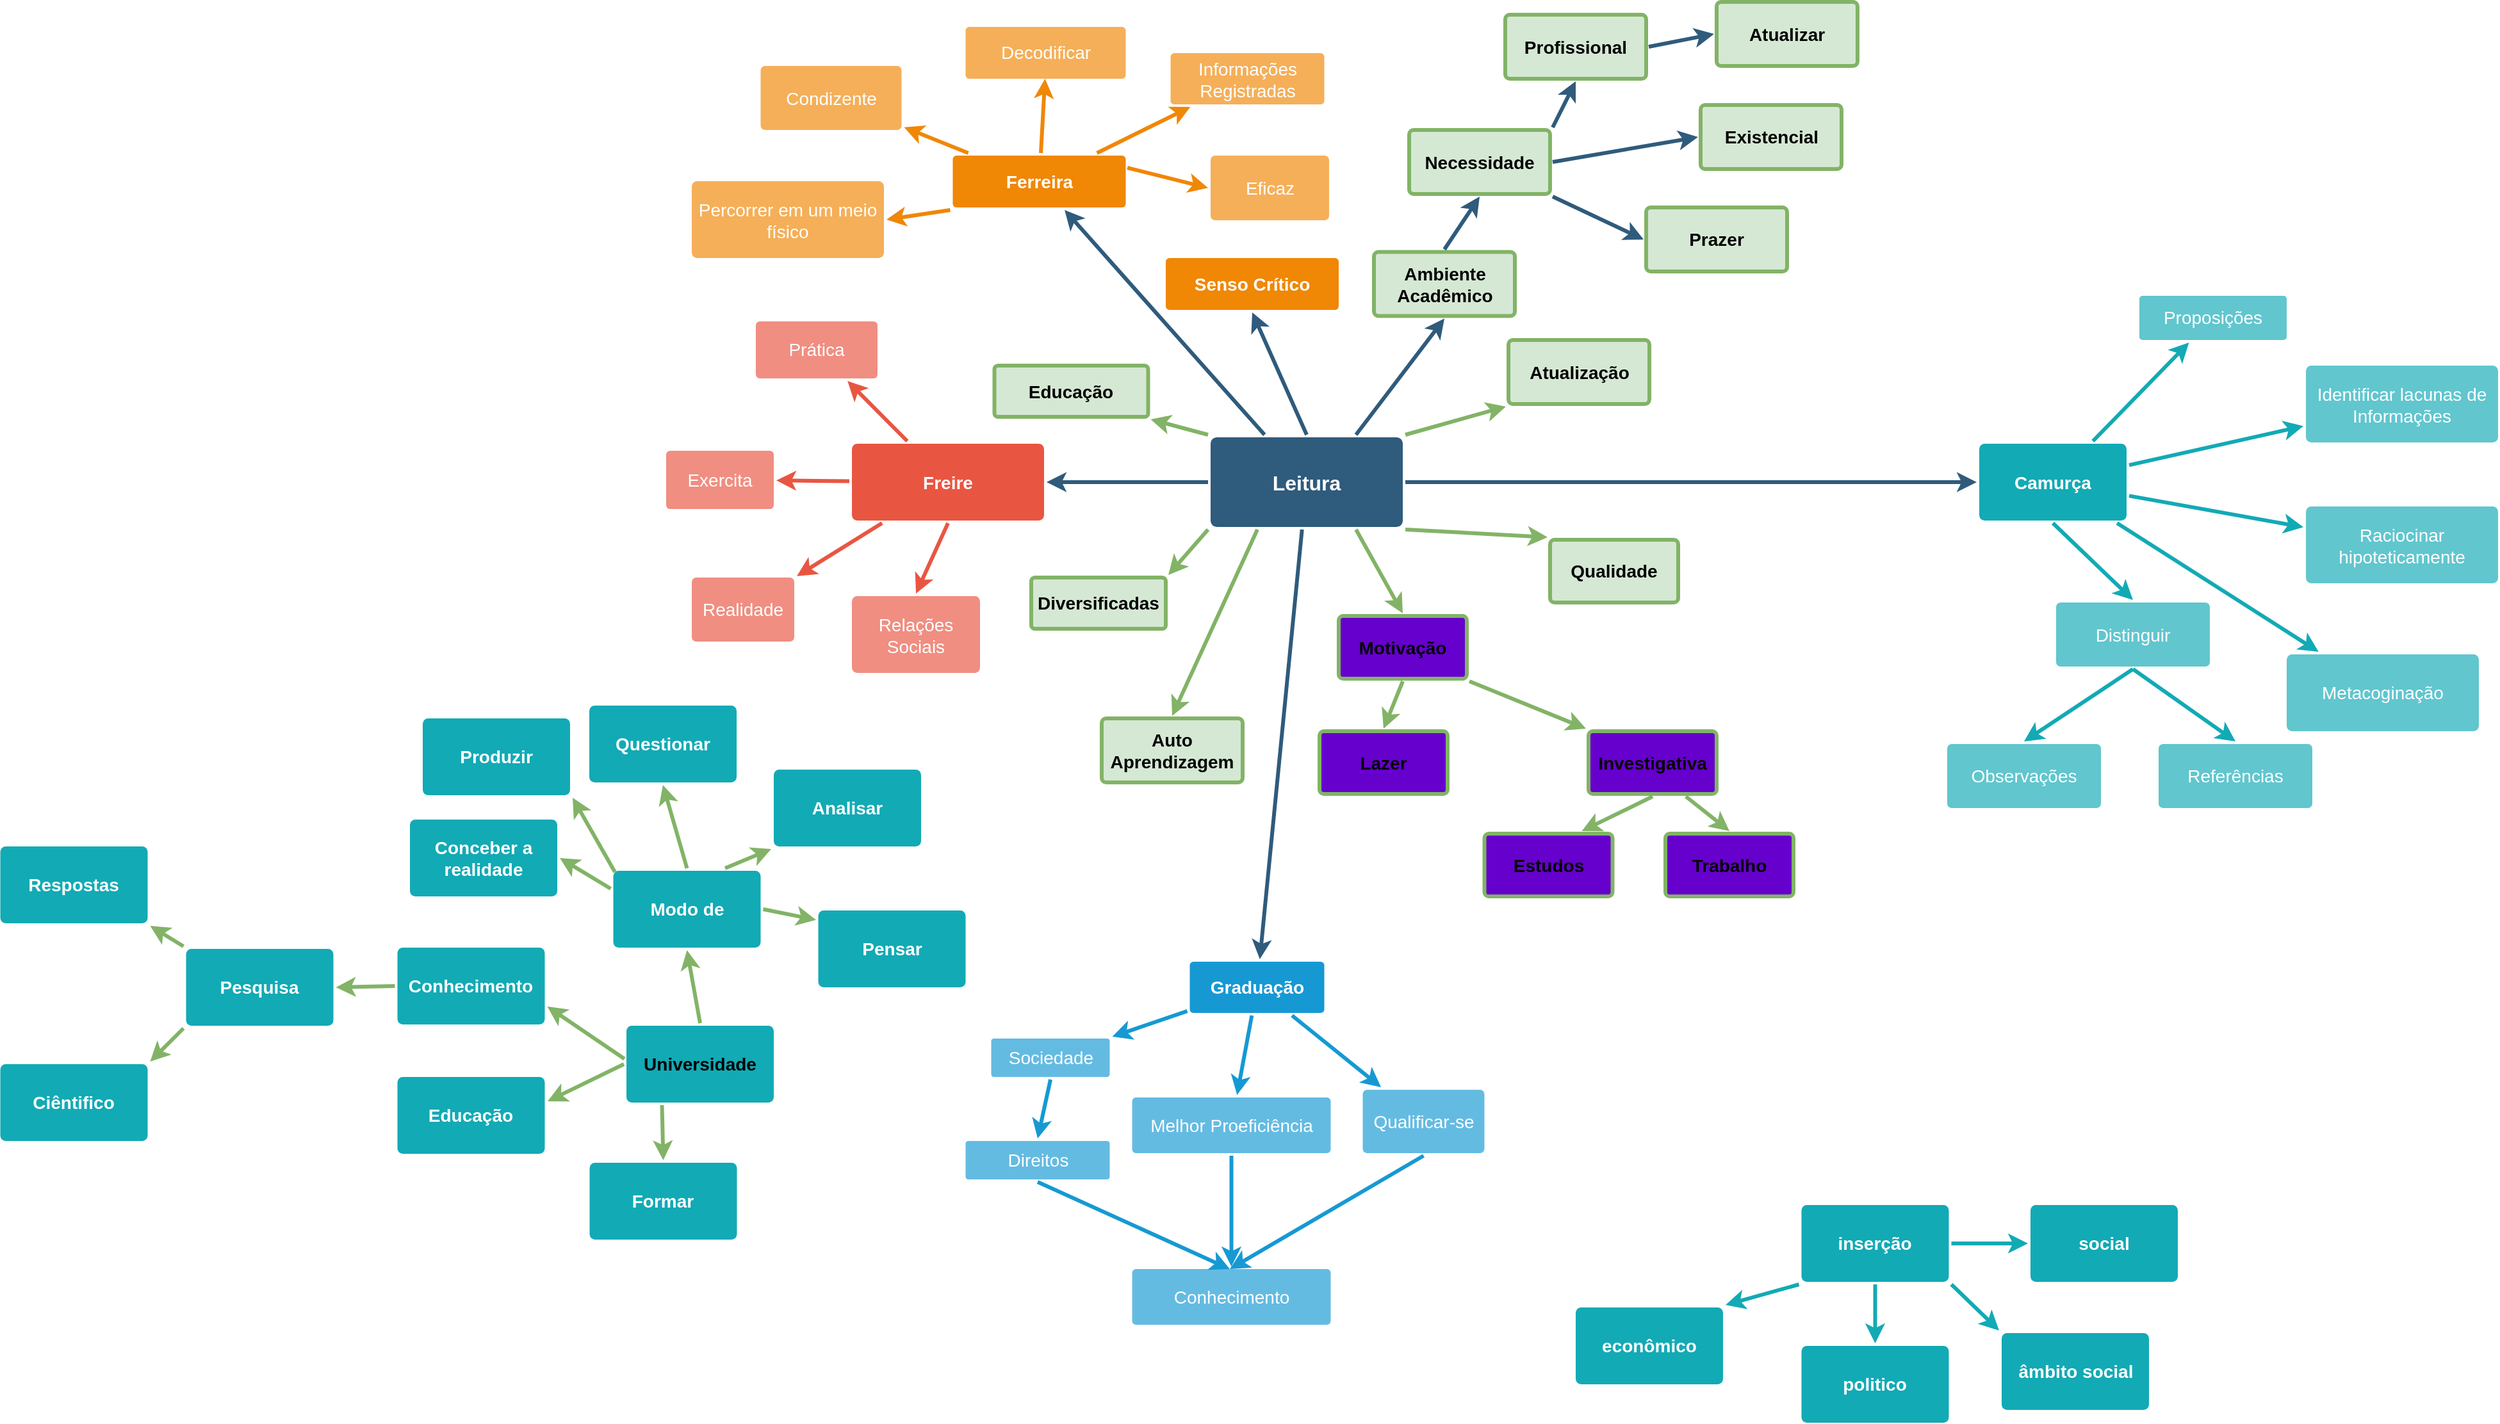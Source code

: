 <mxfile version="14.4.6" type="github">
  <diagram id="6a731a19-8d31-9384-78a2-239565b7b9f0" name="Page-1">
    <mxGraphModel dx="2739" dy="970" grid="1" gridSize="10" guides="1" tooltips="1" connect="1" arrows="1" fold="1" page="1" pageScale="1" pageWidth="1169" pageHeight="827" background="#ffffff" math="0" shadow="0">
      <root>
        <mxCell id="0" />
        <mxCell id="1" parent="0" />
        <mxCell id="1745" value="" style="edgeStyle=none;rounded=0;jumpStyle=none;html=1;shadow=0;labelBackgroundColor=none;startArrow=none;startFill=0;endArrow=classic;endFill=1;jettySize=auto;orthogonalLoop=1;strokeColor=#2F5B7C;strokeWidth=3;fontFamily=Helvetica;fontSize=16;fontColor=#23445D;spacing=5;" parent="1" source="1749" target="1764" edge="1">
          <mxGeometry relative="1" as="geometry" />
        </mxCell>
        <mxCell id="1746" value="" style="edgeStyle=none;rounded=0;jumpStyle=none;html=1;shadow=0;labelBackgroundColor=none;startArrow=none;startFill=0;endArrow=classic;endFill=1;jettySize=auto;orthogonalLoop=1;strokeColor=#2F5B7C;strokeWidth=3;fontFamily=Helvetica;fontSize=16;fontColor=#23445D;spacing=5;" parent="1" source="1749" target="1771" edge="1">
          <mxGeometry relative="1" as="geometry" />
        </mxCell>
        <mxCell id="1747" value="" style="edgeStyle=none;rounded=0;jumpStyle=none;html=1;shadow=0;labelBackgroundColor=none;startArrow=none;startFill=0;endArrow=classic;endFill=1;jettySize=auto;orthogonalLoop=1;strokeColor=#2F5B7C;strokeWidth=3;fontFamily=Helvetica;fontSize=16;fontColor=#23445D;spacing=5;" parent="1" source="1749" target="1760" edge="1">
          <mxGeometry relative="1" as="geometry" />
        </mxCell>
        <mxCell id="1748" value="" style="edgeStyle=none;rounded=0;jumpStyle=none;html=1;shadow=0;labelBackgroundColor=none;startArrow=none;startFill=0;endArrow=classic;endFill=1;jettySize=auto;orthogonalLoop=1;strokeColor=#2F5B7C;strokeWidth=3;fontFamily=Helvetica;fontSize=16;fontColor=#23445D;spacing=5;" parent="1" source="1749" target="1753" edge="1">
          <mxGeometry relative="1" as="geometry" />
        </mxCell>
        <mxCell id="1749" value="Leitura" style="rounded=1;whiteSpace=wrap;html=1;shadow=0;labelBackgroundColor=none;strokeColor=none;strokeWidth=3;fillColor=#2F5B7C;fontFamily=Helvetica;fontSize=16;fontColor=#FFFFFF;align=center;fontStyle=1;spacing=5;arcSize=7;perimeterSpacing=2;" parent="1" vertex="1">
          <mxGeometry x="495" y="380.5" width="150" height="70" as="geometry" />
        </mxCell>
        <mxCell id="1750" value="" style="edgeStyle=none;rounded=1;jumpStyle=none;html=1;shadow=0;labelBackgroundColor=none;startArrow=none;startFill=0;jettySize=auto;orthogonalLoop=1;strokeColor=#E85642;strokeWidth=3;fontFamily=Helvetica;fontSize=14;fontColor=#FFFFFF;spacing=5;fontStyle=1;fillColor=#b0e3e6;" parent="1" source="1753" target="1756" edge="1">
          <mxGeometry relative="1" as="geometry" />
        </mxCell>
        <mxCell id="1751" value="" style="edgeStyle=none;rounded=1;jumpStyle=none;html=1;shadow=0;labelBackgroundColor=none;startArrow=none;startFill=0;jettySize=auto;orthogonalLoop=1;strokeColor=#E85642;strokeWidth=3;fontFamily=Helvetica;fontSize=14;fontColor=#FFFFFF;spacing=5;fontStyle=1;fillColor=#b0e3e6;" parent="1" source="1753" target="1755" edge="1">
          <mxGeometry relative="1" as="geometry" />
        </mxCell>
        <mxCell id="1752" value="" style="edgeStyle=none;rounded=1;jumpStyle=none;html=1;shadow=0;labelBackgroundColor=none;startArrow=none;startFill=0;jettySize=auto;orthogonalLoop=1;strokeColor=#E85642;strokeWidth=3;fontFamily=Helvetica;fontSize=14;fontColor=#FFFFFF;spacing=5;fontStyle=1;fillColor=#b0e3e6;" parent="1" source="1753" target="1754" edge="1">
          <mxGeometry relative="1" as="geometry" />
        </mxCell>
        <mxCell id="1753" value="Freire" style="rounded=1;whiteSpace=wrap;html=1;shadow=0;labelBackgroundColor=none;strokeColor=none;strokeWidth=3;fillColor=#e85642;fontFamily=Helvetica;fontSize=14;fontColor=#FFFFFF;align=center;spacing=5;fontStyle=1;arcSize=7;perimeterSpacing=2;" parent="1" vertex="1">
          <mxGeometry x="215" y="385.5" width="150" height="60" as="geometry" />
        </mxCell>
        <mxCell id="1754" value="Realidade&lt;span style=&quot;color: rgba(0 , 0 , 0 , 0) ; font-family: monospace ; font-size: 0px&quot;&gt;%3CmxGraphModel%3E%3Croot%3E%3CmxCell%20id%3D%220%22%2F%3E%3CmxCell%20id%3D%221%22%20parent%3D%220%22%2F%3E%3CmxCell%20id%3D%222%22%20value%3D%22%22%20style%3D%22edgeStyle%3Dnone%3Brounded%3D1%3BjumpStyle%3Dnone%3Bhtml%3D1%3Bshadow%3D0%3BlabelBackgroundColor%3Dnone%3BstartArrow%3Dnone%3BstartFill%3D0%3BjettySize%3Dauto%3BorthogonalLoop%3D1%3BstrokeColor%3D%2312AAB5%3BstrokeWidth%3D3%3BfontFamily%3DHelvetica%3BfontSize%3D14%3BfontColor%3D%23FFFFFF%3Bspacing%3D5%3BfontStyle%3D1%3BfillColor%3D%23b0e3e6%3BexitX%3D0.5%3BexitY%3D1%3BexitDx%3D0%3BexitDy%3D0%3BentryX%3D0.5%3BentryY%3D0%3BentryDx%3D0%3BentryDy%3D0%3B%22%20edge%3D%221%22%20parent%3D%221%22%3E%3CmxGeometry%20relative%3D%221%22%20as%3D%22geometry%22%3E%3CmxPoint%20x%3D%22870%22%20y%3D%22561.5%22%20as%3D%22sourcePoint%22%2F%3E%3CmxPoint%20x%3D%22935%22%20y%3D%22608%22%20as%3D%22targetPoint%22%2F%3E%3C%2FmxGeometry%3E%3C%2FmxCell%3E%3C%2Froot%3E%3C%2FmxGraphModel%3E&lt;/span&gt;" style="rounded=1;whiteSpace=wrap;html=1;shadow=0;labelBackgroundColor=none;strokeColor=none;strokeWidth=3;fillColor=#f08e81;fontFamily=Helvetica;fontSize=14;fontColor=#FFFFFF;align=center;spacing=5;fontStyle=0;arcSize=7;perimeterSpacing=2;" parent="1" vertex="1">
          <mxGeometry x="90" y="490" width="80" height="50" as="geometry" />
        </mxCell>
        <mxCell id="1755" value="Exercita" style="rounded=1;whiteSpace=wrap;html=1;shadow=0;labelBackgroundColor=none;strokeColor=none;strokeWidth=3;fillColor=#f08e81;fontFamily=Helvetica;fontSize=14;fontColor=#FFFFFF;align=center;spacing=5;fontStyle=0;arcSize=7;perimeterSpacing=2;" parent="1" vertex="1">
          <mxGeometry x="70" y="391" width="84" height="45.5" as="geometry" />
        </mxCell>
        <mxCell id="1756" value="Prática" style="rounded=1;whiteSpace=wrap;html=1;shadow=0;labelBackgroundColor=none;strokeColor=none;strokeWidth=3;fillColor=#f08e81;fontFamily=Helvetica;fontSize=14;fontColor=#FFFFFF;align=center;spacing=5;fontStyle=0;arcSize=7;perimeterSpacing=2;" parent="1" vertex="1">
          <mxGeometry x="140" y="290" width="95" height="44.5" as="geometry" />
        </mxCell>
        <mxCell id="1757" value="" style="edgeStyle=none;rounded=0;jumpStyle=none;html=1;shadow=0;labelBackgroundColor=none;startArrow=none;startFill=0;endArrow=classic;endFill=1;jettySize=auto;orthogonalLoop=1;strokeColor=#1699D3;strokeWidth=3;fontFamily=Helvetica;fontSize=14;fontColor=#FFFFFF;spacing=5;" parent="1" source="1760" target="1763" edge="1">
          <mxGeometry relative="1" as="geometry" />
        </mxCell>
        <mxCell id="1758" value="" style="edgeStyle=none;rounded=0;jumpStyle=none;html=1;shadow=0;labelBackgroundColor=none;startArrow=none;startFill=0;endArrow=classic;endFill=1;jettySize=auto;orthogonalLoop=1;strokeColor=#1699D3;strokeWidth=3;fontFamily=Helvetica;fontSize=14;fontColor=#FFFFFF;spacing=5;" parent="1" source="1760" target="1762" edge="1">
          <mxGeometry relative="1" as="geometry" />
        </mxCell>
        <mxCell id="1759" value="" style="edgeStyle=none;rounded=0;jumpStyle=none;html=1;shadow=0;labelBackgroundColor=none;startArrow=none;startFill=0;endArrow=classic;endFill=1;jettySize=auto;orthogonalLoop=1;strokeColor=#1699D3;strokeWidth=3;fontFamily=Helvetica;fontSize=14;fontColor=#FFFFFF;spacing=5;" parent="1" source="1760" target="1761" edge="1">
          <mxGeometry relative="1" as="geometry" />
        </mxCell>
        <mxCell id="1760" value="Graduação" style="rounded=1;whiteSpace=wrap;html=1;shadow=0;labelBackgroundColor=none;strokeColor=none;strokeWidth=3;fillColor=#1699d3;fontFamily=Helvetica;fontSize=14;fontColor=#FFFFFF;align=center;spacing=5;fontStyle=1;arcSize=7;perimeterSpacing=2;" parent="1" vertex="1">
          <mxGeometry x="478.75" y="790" width="105" height="40" as="geometry" />
        </mxCell>
        <mxCell id="1761" value="Qualificar-se" style="rounded=1;whiteSpace=wrap;html=1;shadow=0;labelBackgroundColor=none;strokeColor=none;strokeWidth=3;fillColor=#64bbe2;fontFamily=Helvetica;fontSize=14;fontColor=#FFFFFF;align=center;spacing=5;arcSize=7;perimeterSpacing=2;" parent="1" vertex="1">
          <mxGeometry x="613.75" y="890" width="95" height="49.5" as="geometry" />
        </mxCell>
        <mxCell id="1762" value="Melhor Proeficiência" style="rounded=1;whiteSpace=wrap;html=1;shadow=0;labelBackgroundColor=none;strokeColor=none;strokeWidth=3;fillColor=#64bbe2;fontFamily=Helvetica;fontSize=14;fontColor=#FFFFFF;align=center;spacing=5;arcSize=7;perimeterSpacing=2;" parent="1" vertex="1">
          <mxGeometry x="433.75" y="896" width="155" height="43.5" as="geometry" />
        </mxCell>
        <mxCell id="1763" value="Sociedade" style="rounded=1;whiteSpace=wrap;html=1;shadow=0;labelBackgroundColor=none;strokeColor=none;strokeWidth=3;fillColor=#64bbe2;fontFamily=Helvetica;fontSize=14;fontColor=#FFFFFF;align=center;spacing=5;arcSize=7;perimeterSpacing=2;" parent="1" vertex="1">
          <mxGeometry x="323.75" y="850" width="92.5" height="30" as="geometry" />
        </mxCell>
        <mxCell id="1764" value="Ferreira" style="rounded=1;whiteSpace=wrap;html=1;shadow=0;labelBackgroundColor=none;strokeColor=none;strokeWidth=3;fillColor=#F08705;fontFamily=Helvetica;fontSize=14;fontColor=#FFFFFF;align=center;spacing=5;fontStyle=1;arcSize=7;perimeterSpacing=2;" parent="1" vertex="1">
          <mxGeometry x="293.75" y="160.5" width="135" height="40.5" as="geometry" />
        </mxCell>
        <mxCell id="1765" value="Informações Registradas" style="rounded=1;whiteSpace=wrap;html=1;shadow=0;labelBackgroundColor=none;strokeColor=none;strokeWidth=3;fillColor=#f5af58;fontFamily=Helvetica;fontSize=14;fontColor=#FFFFFF;align=center;spacing=5;arcSize=7;perimeterSpacing=2;" parent="1" vertex="1">
          <mxGeometry x="463.75" y="80.5" width="120" height="40" as="geometry" />
        </mxCell>
        <mxCell id="1766" value="" style="edgeStyle=none;rounded=0;jumpStyle=none;html=1;shadow=0;labelBackgroundColor=none;startArrow=none;startFill=0;endArrow=classic;endFill=1;jettySize=auto;orthogonalLoop=1;strokeColor=#F08705;strokeWidth=3;fontFamily=Helvetica;fontSize=14;fontColor=#FFFFFF;spacing=5;" parent="1" source="1764" target="1765" edge="1">
          <mxGeometry relative="1" as="geometry" />
        </mxCell>
        <mxCell id="1767" value="Decodificar" style="rounded=1;whiteSpace=wrap;html=1;shadow=0;labelBackgroundColor=none;strokeColor=none;strokeWidth=3;fillColor=#f5af58;fontFamily=Helvetica;fontSize=14;fontColor=#FFFFFF;align=center;spacing=5;arcSize=7;perimeterSpacing=2;" parent="1" vertex="1">
          <mxGeometry x="303.75" y="60" width="125" height="40.5" as="geometry" />
        </mxCell>
        <mxCell id="1768" value="" style="edgeStyle=none;rounded=0;jumpStyle=none;html=1;shadow=0;labelBackgroundColor=none;startArrow=none;startFill=0;endArrow=classic;endFill=1;jettySize=auto;orthogonalLoop=1;strokeColor=#F08705;strokeWidth=3;fontFamily=Helvetica;fontSize=14;fontColor=#FFFFFF;spacing=5;" parent="1" source="1764" edge="1">
          <mxGeometry relative="1" as="geometry">
            <mxPoint x="365.75" y="100.5" as="targetPoint" />
          </mxGeometry>
        </mxCell>
        <mxCell id="1769" value="Condizente" style="rounded=1;whiteSpace=wrap;html=1;shadow=0;labelBackgroundColor=none;strokeColor=none;strokeWidth=3;fillColor=#f5af58;fontFamily=Helvetica;fontSize=14;fontColor=#FFFFFF;align=center;spacing=5;arcSize=7;perimeterSpacing=2;" parent="1" vertex="1">
          <mxGeometry x="143.75" y="90.5" width="110" height="50" as="geometry" />
        </mxCell>
        <mxCell id="1770" value="" style="edgeStyle=none;rounded=0;jumpStyle=none;html=1;shadow=0;labelBackgroundColor=none;startArrow=none;startFill=0;endArrow=classic;endFill=1;jettySize=auto;orthogonalLoop=1;strokeColor=#F08705;strokeWidth=3;fontFamily=Helvetica;fontSize=14;fontColor=#FFFFFF;spacing=5;" parent="1" source="1764" target="1769" edge="1">
          <mxGeometry relative="1" as="geometry" />
        </mxCell>
        <mxCell id="1771" value="Camurça" style="rounded=1;whiteSpace=wrap;html=1;shadow=0;labelBackgroundColor=none;strokeColor=none;strokeWidth=3;fillColor=#12aab5;fontFamily=Helvetica;fontSize=14;fontColor=#FFFFFF;align=center;spacing=5;fontStyle=1;arcSize=7;perimeterSpacing=2;" parent="1" vertex="1">
          <mxGeometry x="1095" y="385.5" width="115" height="60" as="geometry" />
        </mxCell>
        <mxCell id="1772" value="Metacoginação" style="rounded=1;whiteSpace=wrap;html=1;shadow=0;labelBackgroundColor=none;strokeColor=none;strokeWidth=3;fillColor=#61c6ce;fontFamily=Helvetica;fontSize=14;fontColor=#FFFFFF;align=center;spacing=5;fontStyle=0;arcSize=7;perimeterSpacing=2;" parent="1" vertex="1">
          <mxGeometry x="1335" y="550" width="150" height="60" as="geometry" />
        </mxCell>
        <mxCell id="1773" value="" style="edgeStyle=none;rounded=1;jumpStyle=none;html=1;shadow=0;labelBackgroundColor=none;startArrow=none;startFill=0;jettySize=auto;orthogonalLoop=1;strokeColor=#12AAB5;strokeWidth=3;fontFamily=Helvetica;fontSize=14;fontColor=#FFFFFF;spacing=5;fontStyle=1;fillColor=#b0e3e6;" parent="1" source="1771" target="1772" edge="1">
          <mxGeometry relative="1" as="geometry" />
        </mxCell>
        <mxCell id="1774" value="Raciocinar hipoteticamente" style="rounded=1;whiteSpace=wrap;html=1;shadow=0;labelBackgroundColor=none;strokeColor=none;strokeWidth=3;fillColor=#61c6ce;fontFamily=Helvetica;fontSize=14;fontColor=#FFFFFF;align=center;spacing=5;fontStyle=0;arcSize=7;perimeterSpacing=2;" parent="1" vertex="1">
          <mxGeometry x="1350" y="434.5" width="150" height="60" as="geometry" />
        </mxCell>
        <mxCell id="1775" value="" style="edgeStyle=none;rounded=1;jumpStyle=none;html=1;shadow=0;labelBackgroundColor=none;startArrow=none;startFill=0;jettySize=auto;orthogonalLoop=1;strokeColor=#12AAB5;strokeWidth=3;fontFamily=Helvetica;fontSize=14;fontColor=#FFFFFF;spacing=5;fontStyle=1;fillColor=#b0e3e6;" parent="1" source="1771" target="1774" edge="1">
          <mxGeometry relative="1" as="geometry" />
        </mxCell>
        <mxCell id="1776" value="Identificar lacunas de Informações" style="rounded=1;whiteSpace=wrap;html=1;shadow=0;labelBackgroundColor=none;strokeColor=none;strokeWidth=3;fillColor=#61c6ce;fontFamily=Helvetica;fontSize=14;fontColor=#FFFFFF;align=center;spacing=5;fontStyle=0;arcSize=7;perimeterSpacing=2;" parent="1" vertex="1">
          <mxGeometry x="1350" y="324.5" width="150" height="60" as="geometry" />
        </mxCell>
        <mxCell id="1777" value="" style="edgeStyle=none;rounded=1;jumpStyle=none;html=1;shadow=0;labelBackgroundColor=none;startArrow=none;startFill=0;jettySize=auto;orthogonalLoop=1;strokeColor=#12AAB5;strokeWidth=3;fontFamily=Helvetica;fontSize=14;fontColor=#FFFFFF;spacing=5;fontStyle=1;fillColor=#b0e3e6;" parent="1" source="1771" target="1776" edge="1">
          <mxGeometry relative="1" as="geometry" />
        </mxCell>
        <mxCell id="1778" value="Proposições" style="rounded=1;whiteSpace=wrap;html=1;shadow=0;labelBackgroundColor=none;strokeColor=none;strokeWidth=3;fillColor=#61c6ce;fontFamily=Helvetica;fontSize=14;fontColor=#FFFFFF;align=center;spacing=5;fontStyle=0;arcSize=7;perimeterSpacing=2;" parent="1" vertex="1">
          <mxGeometry x="1220" y="270" width="115" height="34.5" as="geometry" />
        </mxCell>
        <mxCell id="1779" value="" style="edgeStyle=none;rounded=1;jumpStyle=none;html=1;shadow=0;labelBackgroundColor=none;startArrow=none;startFill=0;jettySize=auto;orthogonalLoop=1;strokeColor=#12AAB5;strokeWidth=3;fontFamily=Helvetica;fontSize=14;fontColor=#FFFFFF;spacing=5;fontStyle=1;fillColor=#b0e3e6;" parent="1" source="1771" target="1778" edge="1">
          <mxGeometry relative="1" as="geometry" />
        </mxCell>
        <mxCell id="GWjBDLIlg65_qP5FPLmW-1779" value="Direitos" style="rounded=1;whiteSpace=wrap;html=1;shadow=0;labelBackgroundColor=none;strokeColor=none;strokeWidth=3;fillColor=#64bbe2;fontFamily=Helvetica;fontSize=14;fontColor=#FFFFFF;align=center;spacing=5;arcSize=7;perimeterSpacing=2;" parent="1" vertex="1">
          <mxGeometry x="303.75" y="930" width="112.5" height="30" as="geometry" />
        </mxCell>
        <mxCell id="GWjBDLIlg65_qP5FPLmW-1780" value="" style="edgeStyle=none;rounded=0;jumpStyle=none;html=1;shadow=0;labelBackgroundColor=none;startArrow=none;startFill=0;endArrow=classic;endFill=1;jettySize=auto;orthogonalLoop=1;strokeColor=#1699D3;strokeWidth=3;fontFamily=Helvetica;fontSize=14;fontColor=#FFFFFF;spacing=5;entryX=0.5;entryY=0;entryDx=0;entryDy=0;exitX=0.5;exitY=1;exitDx=0;exitDy=0;" parent="1" source="1763" target="GWjBDLIlg65_qP5FPLmW-1779" edge="1">
          <mxGeometry relative="1" as="geometry">
            <mxPoint x="486.75" y="851.3" as="sourcePoint" />
            <mxPoint x="440.75" y="869.7" as="targetPoint" />
          </mxGeometry>
        </mxCell>
        <mxCell id="GWjBDLIlg65_qP5FPLmW-1781" value="Atualização" style="rounded=1;whiteSpace=wrap;html=1;shadow=0;labelBackgroundColor=none;strokeColor=#82b366;strokeWidth=3;fillColor=#d5e8d4;fontFamily=Helvetica;fontSize=14;align=center;spacing=5;fontStyle=1;arcSize=7;perimeterSpacing=2;" parent="1" vertex="1">
          <mxGeometry x="727.5" y="304.5" width="110" height="50" as="geometry" />
        </mxCell>
        <mxCell id="GWjBDLIlg65_qP5FPLmW-1782" value="Educação" style="rounded=1;whiteSpace=wrap;html=1;shadow=0;labelBackgroundColor=none;strokeWidth=3;fontFamily=Helvetica;fontSize=14;align=center;spacing=5;fontStyle=1;arcSize=7;perimeterSpacing=2;fillColor=#d5e8d4;strokeColor=#82b366;" parent="1" vertex="1">
          <mxGeometry x="326.25" y="324.5" width="120" height="40" as="geometry" />
        </mxCell>
        <mxCell id="GWjBDLIlg65_qP5FPLmW-1783" value="" style="edgeStyle=none;rounded=0;jumpStyle=none;html=1;shadow=0;labelBackgroundColor=none;startArrow=none;startFill=0;endArrow=classic;endFill=1;jettySize=auto;orthogonalLoop=1;strokeColor=#82b366;strokeWidth=3;fontFamily=Helvetica;fontSize=16;fontColor=#23445D;spacing=5;exitX=0;exitY=0;exitDx=0;exitDy=0;entryX=1;entryY=1;entryDx=0;entryDy=0;fillColor=#d5e8d4;" parent="1" source="1749" target="GWjBDLIlg65_qP5FPLmW-1782" edge="1">
          <mxGeometry relative="1" as="geometry">
            <mxPoint x="580" y="462.5" as="sourcePoint" />
            <mxPoint x="580" y="578.5" as="targetPoint" />
            <Array as="points" />
          </mxGeometry>
        </mxCell>
        <mxCell id="GWjBDLIlg65_qP5FPLmW-1784" value="" style="edgeStyle=none;rounded=0;jumpStyle=none;html=1;shadow=0;labelBackgroundColor=none;startArrow=none;startFill=0;endArrow=classic;endFill=1;jettySize=auto;orthogonalLoop=1;strokeColor=#82b366;strokeWidth=3;fontFamily=Helvetica;fontSize=16;fontColor=#23445D;spacing=5;exitX=1;exitY=0;exitDx=0;exitDy=0;entryX=0;entryY=1;entryDx=0;entryDy=0;fillColor=#d5e8d4;" parent="1" source="1749" target="GWjBDLIlg65_qP5FPLmW-1781" edge="1">
          <mxGeometry relative="1" as="geometry">
            <mxPoint x="503" y="388.5" as="sourcePoint" />
            <mxPoint x="472" y="342" as="targetPoint" />
          </mxGeometry>
        </mxCell>
        <mxCell id="GWjBDLIlg65_qP5FPLmW-1785" value="Distinguir" style="rounded=1;whiteSpace=wrap;html=1;shadow=0;labelBackgroundColor=none;strokeColor=none;strokeWidth=3;fillColor=#61c6ce;fontFamily=Helvetica;fontSize=14;fontColor=#FFFFFF;align=center;spacing=5;fontStyle=0;arcSize=7;perimeterSpacing=2;" parent="1" vertex="1">
          <mxGeometry x="1155" y="509.5" width="120" height="50" as="geometry" />
        </mxCell>
        <mxCell id="GWjBDLIlg65_qP5FPLmW-1786" value="" style="edgeStyle=none;rounded=1;jumpStyle=none;html=1;shadow=0;labelBackgroundColor=none;startArrow=none;startFill=0;jettySize=auto;orthogonalLoop=1;strokeColor=#12AAB5;strokeWidth=3;fontFamily=Helvetica;fontSize=14;fontColor=#FFFFFF;spacing=5;fontStyle=1;fillColor=#b0e3e6;exitX=0.5;exitY=1;exitDx=0;exitDy=0;entryX=0.5;entryY=0;entryDx=0;entryDy=0;" parent="1" source="1771" target="GWjBDLIlg65_qP5FPLmW-1785" edge="1">
          <mxGeometry relative="1" as="geometry">
            <mxPoint x="1262.933" y="457.5" as="sourcePoint" />
            <mxPoint x="1382.067" y="558" as="targetPoint" />
          </mxGeometry>
        </mxCell>
        <mxCell id="GWjBDLIlg65_qP5FPLmW-1787" value="Observações" style="rounded=1;whiteSpace=wrap;html=1;shadow=0;labelBackgroundColor=none;strokeColor=none;strokeWidth=3;fillColor=#61c6ce;fontFamily=Helvetica;fontSize=14;fontColor=#FFFFFF;align=center;spacing=5;fontStyle=0;arcSize=7;perimeterSpacing=2;" parent="1" vertex="1">
          <mxGeometry x="1070" y="620" width="120" height="50" as="geometry" />
        </mxCell>
        <mxCell id="GWjBDLIlg65_qP5FPLmW-1788" value="Referências" style="rounded=1;whiteSpace=wrap;html=1;shadow=0;labelBackgroundColor=none;strokeColor=none;strokeWidth=3;fillColor=#61c6ce;fontFamily=Helvetica;fontSize=14;fontColor=#FFFFFF;align=center;spacing=5;fontStyle=0;arcSize=7;perimeterSpacing=2;" parent="1" vertex="1">
          <mxGeometry x="1235" y="620" width="120" height="50" as="geometry" />
        </mxCell>
        <mxCell id="GWjBDLIlg65_qP5FPLmW-1789" value="" style="edgeStyle=none;rounded=1;jumpStyle=none;html=1;shadow=0;labelBackgroundColor=none;startArrow=none;startFill=0;jettySize=auto;orthogonalLoop=1;strokeColor=#12AAB5;strokeWidth=3;fontFamily=Helvetica;fontSize=14;fontColor=#FFFFFF;spacing=5;fontStyle=1;fillColor=#b0e3e6;exitX=0.5;exitY=1;exitDx=0;exitDy=0;entryX=0.5;entryY=0;entryDx=0;entryDy=0;" parent="1" source="GWjBDLIlg65_qP5FPLmW-1785" target="GWjBDLIlg65_qP5FPLmW-1788" edge="1">
          <mxGeometry relative="1" as="geometry">
            <mxPoint x="1225" y="457.5" as="sourcePoint" />
            <mxPoint x="1225" y="517.5" as="targetPoint" />
          </mxGeometry>
        </mxCell>
        <mxCell id="GWjBDLIlg65_qP5FPLmW-1790" value="" style="edgeStyle=none;rounded=1;jumpStyle=none;html=1;shadow=0;labelBackgroundColor=none;startArrow=none;startFill=0;jettySize=auto;orthogonalLoop=1;strokeColor=#12AAB5;strokeWidth=3;fontFamily=Helvetica;fontSize=14;fontColor=#FFFFFF;spacing=5;fontStyle=1;fillColor=#b0e3e6;exitX=0.5;exitY=1;exitDx=0;exitDy=0;entryX=0.5;entryY=0;entryDx=0;entryDy=0;" parent="1" source="GWjBDLIlg65_qP5FPLmW-1785" target="GWjBDLIlg65_qP5FPLmW-1787" edge="1">
          <mxGeometry relative="1" as="geometry">
            <mxPoint x="1225" y="571.5" as="sourcePoint" />
            <mxPoint x="1290" y="618" as="targetPoint" />
          </mxGeometry>
        </mxCell>
        <mxCell id="GWjBDLIlg65_qP5FPLmW-1791" value="Relações Sociais" style="rounded=1;whiteSpace=wrap;html=1;shadow=0;labelBackgroundColor=none;strokeColor=none;strokeWidth=3;fillColor=#f08e81;fontFamily=Helvetica;fontSize=14;fontColor=#FFFFFF;align=center;spacing=5;fontStyle=0;arcSize=7;perimeterSpacing=2;" parent="1" vertex="1">
          <mxGeometry x="215" y="504.5" width="100" height="60" as="geometry" />
        </mxCell>
        <mxCell id="GWjBDLIlg65_qP5FPLmW-1792" value="" style="edgeStyle=none;rounded=1;jumpStyle=none;html=1;shadow=0;labelBackgroundColor=none;startArrow=none;startFill=0;jettySize=auto;orthogonalLoop=1;strokeColor=#E85642;strokeWidth=3;fontFamily=Helvetica;fontSize=14;fontColor=#FFFFFF;spacing=5;fontStyle=1;fillColor=#b0e3e6;exitX=0.5;exitY=1;exitDx=0;exitDy=0;entryX=0.5;entryY=0;entryDx=0;entryDy=0;" parent="1" source="1753" target="GWjBDLIlg65_qP5FPLmW-1791" edge="1">
          <mxGeometry relative="1" as="geometry">
            <mxPoint x="260" y="450" as="sourcePoint" />
            <mxPoint x="190.336" y="512.5" as="targetPoint" />
          </mxGeometry>
        </mxCell>
        <mxCell id="GWjBDLIlg65_qP5FPLmW-1793" value="Eficaz" style="rounded=1;whiteSpace=wrap;html=1;shadow=0;labelBackgroundColor=none;strokeColor=none;strokeWidth=3;fillColor=#f5af58;fontFamily=Helvetica;fontSize=14;fontColor=#FFFFFF;align=center;spacing=5;arcSize=7;perimeterSpacing=2;" parent="1" vertex="1">
          <mxGeometry x="495" y="160.5" width="92.5" height="50.5" as="geometry" />
        </mxCell>
        <mxCell id="GWjBDLIlg65_qP5FPLmW-1794" value="" style="edgeStyle=none;rounded=0;jumpStyle=none;html=1;shadow=0;labelBackgroundColor=none;startArrow=none;startFill=0;endArrow=classic;endFill=1;jettySize=auto;orthogonalLoop=1;strokeColor=#F08705;strokeWidth=3;fontFamily=Helvetica;fontSize=14;fontColor=#FFFFFF;spacing=5;entryX=0;entryY=0.5;entryDx=0;entryDy=0;" parent="1" target="GWjBDLIlg65_qP5FPLmW-1793" edge="1">
          <mxGeometry relative="1" as="geometry">
            <mxPoint x="430" y="170" as="sourcePoint" />
            <mxPoint x="234.861" y="153" as="targetPoint" />
          </mxGeometry>
        </mxCell>
        <mxCell id="GWjBDLIlg65_qP5FPLmW-1795" value="Percorrer em um meio físico" style="rounded=1;whiteSpace=wrap;html=1;shadow=0;labelBackgroundColor=none;strokeColor=none;strokeWidth=3;fillColor=#f5af58;fontFamily=Helvetica;fontSize=14;fontColor=#FFFFFF;align=center;spacing=5;arcSize=7;perimeterSpacing=2;" parent="1" vertex="1">
          <mxGeometry x="90" y="180.5" width="150" height="60" as="geometry" />
        </mxCell>
        <mxCell id="GWjBDLIlg65_qP5FPLmW-1796" value="" style="edgeStyle=none;rounded=0;jumpStyle=none;html=1;shadow=0;labelBackgroundColor=none;startArrow=none;startFill=0;endArrow=classic;endFill=1;jettySize=auto;orthogonalLoop=1;strokeColor=#F08705;strokeWidth=3;fontFamily=Helvetica;fontSize=14;fontColor=#FFFFFF;spacing=5;entryX=1;entryY=0.5;entryDx=0;entryDy=0;exitX=0;exitY=1;exitDx=0;exitDy=0;" parent="1" source="1764" target="GWjBDLIlg65_qP5FPLmW-1795" edge="1">
          <mxGeometry relative="1" as="geometry">
            <mxPoint x="286.75" y="211" as="sourcePoint" />
            <mxPoint x="228.25" y="211" as="targetPoint" />
          </mxGeometry>
        </mxCell>
        <mxCell id="GWjBDLIlg65_qP5FPLmW-1797" value="Diversificadas" style="rounded=1;whiteSpace=wrap;html=1;shadow=0;labelBackgroundColor=none;strokeWidth=3;fontFamily=Helvetica;fontSize=14;align=center;spacing=5;fontStyle=1;arcSize=7;perimeterSpacing=2;fillColor=#d5e8d4;strokeColor=#82b366;" parent="1" vertex="1">
          <mxGeometry x="355" y="490" width="105" height="40" as="geometry" />
        </mxCell>
        <mxCell id="GWjBDLIlg65_qP5FPLmW-1798" value="Qualidade" style="rounded=1;whiteSpace=wrap;html=1;shadow=0;labelBackgroundColor=none;strokeWidth=3;fontFamily=Helvetica;fontSize=14;align=center;spacing=5;fontStyle=1;arcSize=7;perimeterSpacing=2;fillColor=#d5e8d4;strokeColor=#82b366;" parent="1" vertex="1">
          <mxGeometry x="760" y="460.5" width="100" height="49" as="geometry" />
        </mxCell>
        <mxCell id="GWjBDLIlg65_qP5FPLmW-1799" value="" style="edgeStyle=none;rounded=0;jumpStyle=none;html=1;shadow=0;labelBackgroundColor=none;startArrow=none;startFill=0;endArrow=classic;endFill=1;jettySize=auto;orthogonalLoop=1;strokeColor=#82b366;strokeWidth=3;fontFamily=Helvetica;fontSize=16;fontColor=#23445D;spacing=5;exitX=1;exitY=1;exitDx=0;exitDy=0;entryX=0;entryY=0;entryDx=0;entryDy=0;fillColor=#d5e8d4;" parent="1" source="1749" target="GWjBDLIlg65_qP5FPLmW-1798" edge="1">
          <mxGeometry relative="1" as="geometry">
            <mxPoint x="657" y="388.5" as="sourcePoint" />
            <mxPoint x="693" y="362" as="targetPoint" />
          </mxGeometry>
        </mxCell>
        <mxCell id="GWjBDLIlg65_qP5FPLmW-1800" value="" style="edgeStyle=none;rounded=0;jumpStyle=none;html=1;shadow=0;labelBackgroundColor=none;startArrow=none;startFill=0;endArrow=classic;endFill=1;jettySize=auto;orthogonalLoop=1;strokeColor=#82b366;strokeWidth=3;fontFamily=Helvetica;fontSize=16;fontColor=#23445D;spacing=5;exitX=0;exitY=1;exitDx=0;exitDy=0;entryX=1;entryY=0;entryDx=0;entryDy=0;fillColor=#d5e8d4;" parent="1" source="1749" target="GWjBDLIlg65_qP5FPLmW-1797" edge="1">
          <mxGeometry relative="1" as="geometry">
            <mxPoint x="667" y="398.5" as="sourcePoint" />
            <mxPoint x="703" y="372" as="targetPoint" />
          </mxGeometry>
        </mxCell>
        <mxCell id="GWjBDLIlg65_qP5FPLmW-1801" value="Senso Crítico" style="rounded=1;whiteSpace=wrap;html=1;shadow=0;labelBackgroundColor=none;strokeColor=none;strokeWidth=3;fillColor=#F08705;fontFamily=Helvetica;fontSize=14;fontColor=#FFFFFF;align=center;spacing=5;fontStyle=1;arcSize=7;perimeterSpacing=2;" parent="1" vertex="1">
          <mxGeometry x="460" y="240.5" width="135" height="40.5" as="geometry" />
        </mxCell>
        <mxCell id="GWjBDLIlg65_qP5FPLmW-1802" value="" style="edgeStyle=none;rounded=0;jumpStyle=none;html=1;shadow=0;labelBackgroundColor=none;startArrow=none;startFill=0;endArrow=classic;endFill=1;jettySize=auto;orthogonalLoop=1;strokeColor=#2F5B7C;strokeWidth=3;fontFamily=Helvetica;fontSize=16;fontColor=#23445D;spacing=5;entryX=0.5;entryY=1;entryDx=0;entryDy=0;exitX=0.5;exitY=0;exitDx=0;exitDy=0;" parent="1" source="1749" target="GWjBDLIlg65_qP5FPLmW-1801" edge="1">
          <mxGeometry relative="1" as="geometry">
            <mxPoint x="547" y="380" as="sourcePoint" />
            <mxPoint x="391.036" y="213" as="targetPoint" />
          </mxGeometry>
        </mxCell>
        <mxCell id="GWjBDLIlg65_qP5FPLmW-1803" value="Auto Aprendizagem" style="rounded=1;whiteSpace=wrap;html=1;shadow=0;labelBackgroundColor=none;strokeColor=#82b366;strokeWidth=3;fillColor=#d5e8d4;fontFamily=Helvetica;fontSize=14;align=center;spacing=5;fontStyle=1;arcSize=7;perimeterSpacing=2;" parent="1" vertex="1">
          <mxGeometry x="410" y="600" width="110" height="50" as="geometry" />
        </mxCell>
        <mxCell id="GWjBDLIlg65_qP5FPLmW-1804" value="" style="edgeStyle=none;rounded=0;jumpStyle=none;html=1;shadow=0;labelBackgroundColor=none;startArrow=none;startFill=0;endArrow=classic;endFill=1;jettySize=auto;orthogonalLoop=1;strokeColor=#82b366;strokeWidth=3;fontFamily=Helvetica;fontSize=16;fontColor=#23445D;spacing=5;exitX=0.25;exitY=1;exitDx=0;exitDy=0;entryX=0.5;entryY=0;entryDx=0;entryDy=0;fillColor=#d5e8d4;" parent="1" source="1749" target="GWjBDLIlg65_qP5FPLmW-1803" edge="1">
          <mxGeometry relative="1" as="geometry">
            <mxPoint x="657.0" y="462.5" as="sourcePoint" />
            <mxPoint x="678.0" y="479" as="targetPoint" />
          </mxGeometry>
        </mxCell>
        <mxCell id="V9x4qED_eucoMps3KCL3-1779" value="Ambiente Acadêmico" style="rounded=1;whiteSpace=wrap;html=1;shadow=0;labelBackgroundColor=none;strokeColor=#82b366;strokeWidth=3;fillColor=#d5e8d4;fontFamily=Helvetica;fontSize=14;align=center;spacing=5;fontStyle=1;arcSize=7;perimeterSpacing=2;" vertex="1" parent="1">
          <mxGeometry x="622.5" y="235.75" width="110" height="50" as="geometry" />
        </mxCell>
        <mxCell id="V9x4qED_eucoMps3KCL3-1780" value="" style="edgeStyle=none;rounded=0;jumpStyle=none;html=1;shadow=0;labelBackgroundColor=none;startArrow=none;startFill=0;endArrow=classic;endFill=1;jettySize=auto;orthogonalLoop=1;strokeColor=#2F5B7C;strokeWidth=3;fontFamily=Helvetica;fontSize=16;fontColor=#23445D;spacing=5;entryX=0.5;entryY=1;entryDx=0;entryDy=0;exitX=0.75;exitY=0;exitDx=0;exitDy=0;" edge="1" parent="1" source="1749" target="V9x4qED_eucoMps3KCL3-1779">
          <mxGeometry relative="1" as="geometry">
            <mxPoint x="580" y="370" as="sourcePoint" />
            <mxPoint x="537.5" y="293" as="targetPoint" />
          </mxGeometry>
        </mxCell>
        <mxCell id="V9x4qED_eucoMps3KCL3-1782" value="Necessidade" style="rounded=1;whiteSpace=wrap;html=1;shadow=0;labelBackgroundColor=none;strokeColor=#82b366;strokeWidth=3;fillColor=#d5e8d4;fontFamily=Helvetica;fontSize=14;align=center;spacing=5;fontStyle=1;arcSize=7;perimeterSpacing=2;" vertex="1" parent="1">
          <mxGeometry x="650" y="140.5" width="110" height="50" as="geometry" />
        </mxCell>
        <mxCell id="V9x4qED_eucoMps3KCL3-1783" value="Prazer" style="rounded=1;whiteSpace=wrap;html=1;shadow=0;labelBackgroundColor=none;strokeColor=#82b366;strokeWidth=3;fillColor=#d5e8d4;fontFamily=Helvetica;fontSize=14;align=center;spacing=5;fontStyle=1;arcSize=7;perimeterSpacing=2;" vertex="1" parent="1">
          <mxGeometry x="835" y="201" width="110" height="50" as="geometry" />
        </mxCell>
        <mxCell id="V9x4qED_eucoMps3KCL3-1784" value="Profissional" style="rounded=1;whiteSpace=wrap;html=1;shadow=0;labelBackgroundColor=none;strokeColor=#82b366;strokeWidth=3;fillColor=#d5e8d4;fontFamily=Helvetica;fontSize=14;align=center;spacing=5;fontStyle=1;arcSize=7;perimeterSpacing=2;" vertex="1" parent="1">
          <mxGeometry x="725" y="50.5" width="110" height="50" as="geometry" />
        </mxCell>
        <mxCell id="V9x4qED_eucoMps3KCL3-1785" value="Existencial" style="rounded=1;whiteSpace=wrap;html=1;shadow=0;labelBackgroundColor=none;strokeColor=#82b366;strokeWidth=3;fillColor=#d5e8d4;fontFamily=Helvetica;fontSize=14;align=center;spacing=5;fontStyle=1;arcSize=7;perimeterSpacing=2;" vertex="1" parent="1">
          <mxGeometry x="877.5" y="121" width="110" height="50" as="geometry" />
        </mxCell>
        <mxCell id="V9x4qED_eucoMps3KCL3-1787" value="" style="edgeStyle=none;rounded=0;jumpStyle=none;html=1;shadow=0;labelBackgroundColor=none;startArrow=none;startFill=0;endArrow=classic;endFill=1;jettySize=auto;orthogonalLoop=1;strokeColor=#2F5B7C;strokeWidth=3;fontFamily=Helvetica;fontSize=16;fontColor=#23445D;spacing=5;entryX=0.5;entryY=1;entryDx=0;entryDy=0;exitX=0.5;exitY=0;exitDx=0;exitDy=0;" edge="1" parent="1" source="V9x4qED_eucoMps3KCL3-1779" target="V9x4qED_eucoMps3KCL3-1782">
          <mxGeometry relative="1" as="geometry">
            <mxPoint x="618.5" y="388.5" as="sourcePoint" />
            <mxPoint x="687.5" y="297.75" as="targetPoint" />
          </mxGeometry>
        </mxCell>
        <mxCell id="V9x4qED_eucoMps3KCL3-1788" value="" style="edgeStyle=none;rounded=0;jumpStyle=none;html=1;shadow=0;labelBackgroundColor=none;startArrow=none;startFill=0;endArrow=classic;endFill=1;jettySize=auto;orthogonalLoop=1;strokeColor=#2F5B7C;strokeWidth=3;fontFamily=Helvetica;fontSize=16;fontColor=#23445D;spacing=5;entryX=0;entryY=0.5;entryDx=0;entryDy=0;exitX=1;exitY=1;exitDx=0;exitDy=0;" edge="1" parent="1" source="V9x4qED_eucoMps3KCL3-1782" target="V9x4qED_eucoMps3KCL3-1783">
          <mxGeometry relative="1" as="geometry">
            <mxPoint x="687.5" y="243.75" as="sourcePoint" />
            <mxPoint x="715" y="202.5" as="targetPoint" />
          </mxGeometry>
        </mxCell>
        <mxCell id="V9x4qED_eucoMps3KCL3-1789" value="" style="edgeStyle=none;rounded=0;jumpStyle=none;html=1;shadow=0;labelBackgroundColor=none;startArrow=none;startFill=0;endArrow=classic;endFill=1;jettySize=auto;orthogonalLoop=1;strokeColor=#2F5B7C;strokeWidth=3;fontFamily=Helvetica;fontSize=16;fontColor=#23445D;spacing=5;entryX=0;entryY=0.5;entryDx=0;entryDy=0;exitX=1;exitY=0.5;exitDx=0;exitDy=0;" edge="1" parent="1" source="V9x4qED_eucoMps3KCL3-1782" target="V9x4qED_eucoMps3KCL3-1785">
          <mxGeometry relative="1" as="geometry">
            <mxPoint x="772.0" y="202.5" as="sourcePoint" />
            <mxPoint x="843.0" y="236" as="targetPoint" />
          </mxGeometry>
        </mxCell>
        <mxCell id="V9x4qED_eucoMps3KCL3-1790" value="" style="edgeStyle=none;rounded=0;jumpStyle=none;html=1;shadow=0;labelBackgroundColor=none;startArrow=none;startFill=0;endArrow=classic;endFill=1;jettySize=auto;orthogonalLoop=1;strokeColor=#2F5B7C;strokeWidth=3;fontFamily=Helvetica;fontSize=16;fontColor=#23445D;spacing=5;entryX=0.5;entryY=1;entryDx=0;entryDy=0;exitX=1;exitY=0;exitDx=0;exitDy=0;" edge="1" parent="1" source="V9x4qED_eucoMps3KCL3-1782" target="V9x4qED_eucoMps3KCL3-1784">
          <mxGeometry relative="1" as="geometry">
            <mxPoint x="772.0" y="175.5" as="sourcePoint" />
            <mxPoint x="885.5" y="156" as="targetPoint" />
          </mxGeometry>
        </mxCell>
        <mxCell id="V9x4qED_eucoMps3KCL3-1794" value="Motivação" style="rounded=1;whiteSpace=wrap;html=1;shadow=0;labelBackgroundColor=none;strokeWidth=3;fontFamily=Helvetica;fontSize=14;align=center;spacing=5;fontStyle=1;arcSize=7;perimeterSpacing=2;strokeColor=#82b366;fillColor=#6600CC;" vertex="1" parent="1">
          <mxGeometry x="595" y="520" width="100" height="49" as="geometry" />
        </mxCell>
        <mxCell id="V9x4qED_eucoMps3KCL3-1795" value="" style="edgeStyle=none;rounded=0;jumpStyle=none;html=1;shadow=0;labelBackgroundColor=none;startArrow=none;startFill=0;endArrow=classic;endFill=1;jettySize=auto;orthogonalLoop=1;strokeColor=#82b366;strokeWidth=3;fontFamily=Helvetica;fontSize=16;fontColor=#23445D;spacing=5;exitX=0.75;exitY=1;exitDx=0;exitDy=0;entryX=0.5;entryY=0;entryDx=0;entryDy=0;fillColor=#d5e8d4;" edge="1" parent="1" source="1749" target="V9x4qED_eucoMps3KCL3-1794">
          <mxGeometry relative="1" as="geometry">
            <mxPoint x="541.5" y="462.5" as="sourcePoint" />
            <mxPoint x="475" y="608" as="targetPoint" />
          </mxGeometry>
        </mxCell>
        <mxCell id="V9x4qED_eucoMps3KCL3-1797" value="Investigativa" style="rounded=1;whiteSpace=wrap;html=1;shadow=0;labelBackgroundColor=none;strokeWidth=3;fontFamily=Helvetica;fontSize=14;align=center;spacing=5;fontStyle=1;arcSize=7;perimeterSpacing=2;strokeColor=#82b366;fillColor=#6600CC;" vertex="1" parent="1">
          <mxGeometry x="790" y="610" width="100" height="49" as="geometry" />
        </mxCell>
        <mxCell id="V9x4qED_eucoMps3KCL3-1798" value="" style="edgeStyle=none;rounded=0;jumpStyle=none;html=1;shadow=0;labelBackgroundColor=none;startArrow=none;startFill=0;endArrow=classic;endFill=1;jettySize=auto;orthogonalLoop=1;strokeColor=#82b366;strokeWidth=3;fontFamily=Helvetica;fontSize=16;fontColor=#23445D;spacing=5;exitX=1;exitY=1;exitDx=0;exitDy=0;entryX=0;entryY=0;entryDx=0;entryDy=0;fillColor=#d5e8d4;" edge="1" parent="1" source="V9x4qED_eucoMps3KCL3-1794" target="V9x4qED_eucoMps3KCL3-1797">
          <mxGeometry relative="1" as="geometry">
            <mxPoint x="618.5" y="462.5" as="sourcePoint" />
            <mxPoint x="655" y="528" as="targetPoint" />
          </mxGeometry>
        </mxCell>
        <mxCell id="V9x4qED_eucoMps3KCL3-1799" value="Lazer" style="rounded=1;whiteSpace=wrap;html=1;shadow=0;labelBackgroundColor=none;strokeWidth=3;fontFamily=Helvetica;fontSize=14;align=center;spacing=5;fontStyle=1;arcSize=7;perimeterSpacing=2;strokeColor=#82b366;fillColor=#6600CC;" vertex="1" parent="1">
          <mxGeometry x="580" y="610" width="100" height="49" as="geometry" />
        </mxCell>
        <mxCell id="V9x4qED_eucoMps3KCL3-1800" value="" style="edgeStyle=none;rounded=0;jumpStyle=none;html=1;shadow=0;labelBackgroundColor=none;startArrow=none;startFill=0;endArrow=classic;endFill=1;jettySize=auto;orthogonalLoop=1;strokeColor=#82b366;strokeWidth=3;fontFamily=Helvetica;fontSize=16;fontColor=#23445D;spacing=5;exitX=0.5;exitY=1;exitDx=0;exitDy=0;entryX=0.5;entryY=0;entryDx=0;entryDy=0;fillColor=#d5e8d4;" edge="1" parent="1" source="V9x4qED_eucoMps3KCL3-1794" target="V9x4qED_eucoMps3KCL3-1799">
          <mxGeometry relative="1" as="geometry">
            <mxPoint x="707" y="581" as="sourcePoint" />
            <mxPoint x="745.5" y="618" as="targetPoint" />
          </mxGeometry>
        </mxCell>
        <mxCell id="V9x4qED_eucoMps3KCL3-1801" value="Estudos" style="rounded=1;whiteSpace=wrap;html=1;shadow=0;labelBackgroundColor=none;strokeWidth=3;fontFamily=Helvetica;fontSize=14;align=center;spacing=5;fontStyle=1;arcSize=7;perimeterSpacing=2;strokeColor=#82b366;fillColor=#6600CC;" vertex="1" parent="1">
          <mxGeometry x="708.75" y="690" width="100" height="49" as="geometry" />
        </mxCell>
        <mxCell id="V9x4qED_eucoMps3KCL3-1803" value="Trabalho" style="rounded=1;whiteSpace=wrap;html=1;shadow=0;labelBackgroundColor=none;strokeWidth=3;fontFamily=Helvetica;fontSize=14;align=center;spacing=5;fontStyle=1;arcSize=7;perimeterSpacing=2;strokeColor=#82b366;fillColor=#6600CC;" vertex="1" parent="1">
          <mxGeometry x="850" y="690" width="100" height="49" as="geometry" />
        </mxCell>
        <mxCell id="V9x4qED_eucoMps3KCL3-1805" value="" style="edgeStyle=none;rounded=0;jumpStyle=none;html=1;shadow=0;labelBackgroundColor=none;startArrow=none;startFill=0;endArrow=classic;endFill=1;jettySize=auto;orthogonalLoop=1;strokeColor=#82b366;strokeWidth=3;fontFamily=Helvetica;fontSize=16;fontColor=#23445D;spacing=5;exitX=0.75;exitY=1;exitDx=0;exitDy=0;entryX=0.5;entryY=0;entryDx=0;entryDy=0;fillColor=#d5e8d4;" edge="1" parent="1" source="V9x4qED_eucoMps3KCL3-1797" target="V9x4qED_eucoMps3KCL3-1803">
          <mxGeometry relative="1" as="geometry">
            <mxPoint x="707" y="581" as="sourcePoint" />
            <mxPoint x="798" y="618" as="targetPoint" />
          </mxGeometry>
        </mxCell>
        <mxCell id="V9x4qED_eucoMps3KCL3-1806" value="" style="edgeStyle=none;rounded=0;jumpStyle=none;html=1;shadow=0;labelBackgroundColor=none;startArrow=none;startFill=0;endArrow=classic;endFill=1;jettySize=auto;orthogonalLoop=1;strokeColor=#82b366;strokeWidth=3;fontFamily=Helvetica;fontSize=16;fontColor=#23445D;spacing=5;exitX=0.5;exitY=1;exitDx=0;exitDy=0;entryX=0.75;entryY=0;entryDx=0;entryDy=0;fillColor=#d5e8d4;" edge="1" parent="1" source="V9x4qED_eucoMps3KCL3-1797" target="V9x4qED_eucoMps3KCL3-1801">
          <mxGeometry relative="1" as="geometry">
            <mxPoint x="876" y="671" as="sourcePoint" />
            <mxPoint x="910" y="698" as="targetPoint" />
          </mxGeometry>
        </mxCell>
        <mxCell id="V9x4qED_eucoMps3KCL3-1807" value="inserção" style="rounded=1;whiteSpace=wrap;html=1;shadow=0;labelBackgroundColor=none;strokeColor=none;strokeWidth=3;fillColor=#12aab5;fontFamily=Helvetica;fontSize=14;fontColor=#FFFFFF;align=center;spacing=5;fontStyle=1;arcSize=7;perimeterSpacing=2;" vertex="1" parent="1">
          <mxGeometry x="956.25" y="980" width="115" height="60" as="geometry" />
        </mxCell>
        <mxCell id="V9x4qED_eucoMps3KCL3-1808" value="âmbito social" style="rounded=1;whiteSpace=wrap;html=1;shadow=0;labelBackgroundColor=none;strokeColor=none;strokeWidth=3;fillColor=#12aab5;fontFamily=Helvetica;fontSize=14;fontColor=#FFFFFF;align=center;spacing=5;fontStyle=1;arcSize=7;perimeterSpacing=2;" vertex="1" parent="1">
          <mxGeometry x="1112.5" y="1080" width="115" height="60" as="geometry" />
        </mxCell>
        <mxCell id="V9x4qED_eucoMps3KCL3-1809" value="politico" style="rounded=1;whiteSpace=wrap;html=1;shadow=0;labelBackgroundColor=none;strokeColor=none;strokeWidth=3;fillColor=#12aab5;fontFamily=Helvetica;fontSize=14;fontColor=#FFFFFF;align=center;spacing=5;fontStyle=1;arcSize=7;perimeterSpacing=2;" vertex="1" parent="1">
          <mxGeometry x="956.25" y="1090" width="115" height="60" as="geometry" />
        </mxCell>
        <mxCell id="V9x4qED_eucoMps3KCL3-1810" value="econômico" style="rounded=1;whiteSpace=wrap;html=1;shadow=0;labelBackgroundColor=none;strokeColor=none;strokeWidth=3;fillColor=#12aab5;fontFamily=Helvetica;fontSize=14;fontColor=#FFFFFF;align=center;spacing=5;fontStyle=1;arcSize=7;perimeterSpacing=2;" vertex="1" parent="1">
          <mxGeometry x="780" y="1060" width="115" height="60" as="geometry" />
        </mxCell>
        <mxCell id="V9x4qED_eucoMps3KCL3-1812" value="social" style="rounded=1;whiteSpace=wrap;html=1;shadow=0;labelBackgroundColor=none;strokeColor=none;strokeWidth=3;fillColor=#12aab5;fontFamily=Helvetica;fontSize=14;fontColor=#FFFFFF;align=center;spacing=5;fontStyle=1;arcSize=7;perimeterSpacing=2;" vertex="1" parent="1">
          <mxGeometry x="1135" y="980" width="115" height="60" as="geometry" />
        </mxCell>
        <mxCell id="V9x4qED_eucoMps3KCL3-1813" value="" style="edgeStyle=none;rounded=1;jumpStyle=none;html=1;shadow=0;labelBackgroundColor=none;startArrow=none;startFill=0;jettySize=auto;orthogonalLoop=1;strokeColor=#12AAB5;strokeWidth=3;fontFamily=Helvetica;fontSize=14;fontColor=#FFFFFF;spacing=5;fontStyle=1;fillColor=#b0e3e6;exitX=1;exitY=0.5;exitDx=0;exitDy=0;entryX=0;entryY=0.5;entryDx=0;entryDy=0;" edge="1" parent="1" source="V9x4qED_eucoMps3KCL3-1807" target="V9x4qED_eucoMps3KCL3-1812">
          <mxGeometry relative="1" as="geometry">
            <mxPoint x="1765" y="511.5" as="sourcePoint" />
            <mxPoint x="1680" y="568" as="targetPoint" />
          </mxGeometry>
        </mxCell>
        <mxCell id="V9x4qED_eucoMps3KCL3-1814" value="" style="edgeStyle=none;rounded=1;jumpStyle=none;html=1;shadow=0;labelBackgroundColor=none;startArrow=none;startFill=0;jettySize=auto;orthogonalLoop=1;strokeColor=#12AAB5;strokeWidth=3;fontFamily=Helvetica;fontSize=14;fontColor=#FFFFFF;spacing=5;fontStyle=1;fillColor=#b0e3e6;exitX=1;exitY=1;exitDx=0;exitDy=0;entryX=0;entryY=0;entryDx=0;entryDy=0;" edge="1" parent="1" source="V9x4qED_eucoMps3KCL3-1807" target="V9x4qED_eucoMps3KCL3-1808">
          <mxGeometry relative="1" as="geometry">
            <mxPoint x="1083.25" y="1020" as="sourcePoint" />
            <mxPoint x="1143" y="1020" as="targetPoint" />
          </mxGeometry>
        </mxCell>
        <mxCell id="V9x4qED_eucoMps3KCL3-1815" value="" style="edgeStyle=none;rounded=1;jumpStyle=none;html=1;shadow=0;labelBackgroundColor=none;startArrow=none;startFill=0;jettySize=auto;orthogonalLoop=1;strokeColor=#12AAB5;strokeWidth=3;fontFamily=Helvetica;fontSize=14;fontColor=#FFFFFF;spacing=5;fontStyle=1;fillColor=#b0e3e6;exitX=0.5;exitY=1;exitDx=0;exitDy=0;" edge="1" parent="1" source="V9x4qED_eucoMps3KCL3-1807" target="V9x4qED_eucoMps3KCL3-1809">
          <mxGeometry relative="1" as="geometry">
            <mxPoint x="1083.25" y="1052" as="sourcePoint" />
            <mxPoint x="1120.5" y="1088" as="targetPoint" />
          </mxGeometry>
        </mxCell>
        <mxCell id="V9x4qED_eucoMps3KCL3-1816" value="" style="edgeStyle=none;rounded=1;jumpStyle=none;html=1;shadow=0;labelBackgroundColor=none;startArrow=none;startFill=0;jettySize=auto;orthogonalLoop=1;strokeColor=#12AAB5;strokeWidth=3;fontFamily=Helvetica;fontSize=14;fontColor=#FFFFFF;spacing=5;fontStyle=1;fillColor=#b0e3e6;exitX=0;exitY=1;exitDx=0;exitDy=0;entryX=1;entryY=0;entryDx=0;entryDy=0;" edge="1" parent="1" source="V9x4qED_eucoMps3KCL3-1807" target="V9x4qED_eucoMps3KCL3-1810">
          <mxGeometry relative="1" as="geometry">
            <mxPoint x="1023.75" y="1052" as="sourcePoint" />
            <mxPoint x="1023.75" y="1098" as="targetPoint" />
          </mxGeometry>
        </mxCell>
        <mxCell id="V9x4qED_eucoMps3KCL3-1817" value="Conhecimento" style="rounded=1;whiteSpace=wrap;html=1;shadow=0;labelBackgroundColor=none;strokeColor=none;strokeWidth=3;fillColor=#64bbe2;fontFamily=Helvetica;fontSize=14;fontColor=#FFFFFF;align=center;spacing=5;arcSize=7;perimeterSpacing=2;" vertex="1" parent="1">
          <mxGeometry x="433.75" y="1030" width="155" height="43.5" as="geometry" />
        </mxCell>
        <mxCell id="V9x4qED_eucoMps3KCL3-1818" value="" style="edgeStyle=none;rounded=0;jumpStyle=none;html=1;shadow=0;labelBackgroundColor=none;startArrow=none;startFill=0;endArrow=classic;endFill=1;jettySize=auto;orthogonalLoop=1;strokeColor=#1699D3;strokeWidth=3;fontFamily=Helvetica;fontSize=14;fontColor=#FFFFFF;spacing=5;entryX=0.5;entryY=0;entryDx=0;entryDy=0;exitX=0.5;exitY=1;exitDx=0;exitDy=0;" edge="1" parent="1" source="1762" target="V9x4qED_eucoMps3KCL3-1817">
          <mxGeometry relative="1" as="geometry">
            <mxPoint x="380" y="892" as="sourcePoint" />
            <mxPoint x="370" y="938" as="targetPoint" />
          </mxGeometry>
        </mxCell>
        <mxCell id="V9x4qED_eucoMps3KCL3-1819" value="" style="edgeStyle=none;rounded=0;jumpStyle=none;html=1;shadow=0;labelBackgroundColor=none;startArrow=none;startFill=0;endArrow=classic;endFill=1;jettySize=auto;orthogonalLoop=1;strokeColor=#1699D3;strokeWidth=3;fontFamily=Helvetica;fontSize=14;fontColor=#FFFFFF;spacing=5;exitX=0.5;exitY=1;exitDx=0;exitDy=0;" edge="1" parent="1" source="1761">
          <mxGeometry relative="1" as="geometry">
            <mxPoint x="521.25" y="951.5" as="sourcePoint" />
            <mxPoint x="510" y="1030" as="targetPoint" />
          </mxGeometry>
        </mxCell>
        <mxCell id="V9x4qED_eucoMps3KCL3-1820" value="" style="edgeStyle=none;rounded=0;jumpStyle=none;html=1;shadow=0;labelBackgroundColor=none;startArrow=none;startFill=0;endArrow=classic;endFill=1;jettySize=auto;orthogonalLoop=1;strokeColor=#1699D3;strokeWidth=3;fontFamily=Helvetica;fontSize=14;fontColor=#FFFFFF;spacing=5;exitX=0.5;exitY=1;exitDx=0;exitDy=0;" edge="1" parent="1" source="GWjBDLIlg65_qP5FPLmW-1779">
          <mxGeometry relative="1" as="geometry">
            <mxPoint x="671.25" y="951.5" as="sourcePoint" />
            <mxPoint x="510" y="1030" as="targetPoint" />
          </mxGeometry>
        </mxCell>
        <mxCell id="V9x4qED_eucoMps3KCL3-1821" value="Universidade" style="rounded=1;whiteSpace=wrap;html=1;shadow=0;labelBackgroundColor=none;strokeColor=none;strokeWidth=3;fillColor=#12aab5;fontFamily=Helvetica;fontSize=14;align=center;spacing=5;fontStyle=1;arcSize=7;perimeterSpacing=2;" vertex="1" parent="1">
          <mxGeometry x="39" y="840" width="115" height="60" as="geometry" />
        </mxCell>
        <mxCell id="V9x4qED_eucoMps3KCL3-1822" value="Formar" style="rounded=1;whiteSpace=wrap;html=1;shadow=0;labelBackgroundColor=none;strokeColor=none;strokeWidth=3;fillColor=#12aab5;fontFamily=Helvetica;fontSize=14;fontColor=#FFFFFF;align=center;spacing=5;fontStyle=1;arcSize=7;perimeterSpacing=2;" vertex="1" parent="1">
          <mxGeometry x="10.25" y="947" width="115" height="60" as="geometry" />
        </mxCell>
        <mxCell id="V9x4qED_eucoMps3KCL3-1823" value="Educação" style="rounded=1;whiteSpace=wrap;html=1;shadow=0;labelBackgroundColor=none;strokeColor=none;strokeWidth=3;fillColor=#12aab5;fontFamily=Helvetica;fontSize=14;fontColor=#FFFFFF;align=center;spacing=5;fontStyle=1;arcSize=7;perimeterSpacing=2;" vertex="1" parent="1">
          <mxGeometry x="-139.75" y="880" width="115" height="60" as="geometry" />
        </mxCell>
        <mxCell id="V9x4qED_eucoMps3KCL3-1824" value="Conhecimento" style="rounded=1;whiteSpace=wrap;html=1;shadow=0;labelBackgroundColor=none;strokeColor=none;strokeWidth=3;fillColor=#12aab5;fontFamily=Helvetica;fontSize=14;fontColor=#FFFFFF;align=center;spacing=5;fontStyle=1;arcSize=7;perimeterSpacing=2;" vertex="1" parent="1">
          <mxGeometry x="-139.75" y="779" width="115" height="60" as="geometry" />
        </mxCell>
        <mxCell id="V9x4qED_eucoMps3KCL3-1825" value="Pesquisa" style="rounded=1;whiteSpace=wrap;html=1;shadow=0;labelBackgroundColor=none;strokeColor=none;strokeWidth=3;fillColor=#12aab5;fontFamily=Helvetica;fontSize=14;fontColor=#FFFFFF;align=center;spacing=5;fontStyle=1;arcSize=7;perimeterSpacing=2;" vertex="1" parent="1">
          <mxGeometry x="-304.75" y="780" width="115" height="60" as="geometry" />
        </mxCell>
        <mxCell id="V9x4qED_eucoMps3KCL3-1826" value="Respostas" style="rounded=1;whiteSpace=wrap;html=1;shadow=0;labelBackgroundColor=none;strokeColor=none;strokeWidth=3;fillColor=#12aab5;fontFamily=Helvetica;fontSize=14;fontColor=#FFFFFF;align=center;spacing=5;fontStyle=1;arcSize=7;perimeterSpacing=2;" vertex="1" parent="1">
          <mxGeometry x="-449.75" y="700" width="115" height="60" as="geometry" />
        </mxCell>
        <mxCell id="V9x4qED_eucoMps3KCL3-1827" value="Ciêntifico" style="rounded=1;whiteSpace=wrap;html=1;shadow=0;labelBackgroundColor=none;strokeColor=none;strokeWidth=3;fillColor=#12aab5;fontFamily=Helvetica;fontSize=14;fontColor=#FFFFFF;align=center;spacing=5;fontStyle=1;arcSize=7;perimeterSpacing=2;" vertex="1" parent="1">
          <mxGeometry x="-449.75" y="870" width="115" height="60" as="geometry" />
        </mxCell>
        <mxCell id="V9x4qED_eucoMps3KCL3-1828" value="" style="edgeStyle=none;rounded=0;jumpStyle=none;html=1;shadow=0;labelBackgroundColor=none;startArrow=none;startFill=0;endArrow=classic;endFill=1;jettySize=auto;orthogonalLoop=1;strokeColor=#82b366;strokeWidth=3;fontFamily=Helvetica;fontSize=16;fontColor=#23445D;spacing=5;exitX=0;exitY=0.5;exitDx=0;exitDy=0;entryX=1.002;entryY=0.328;entryDx=0;entryDy=0;fillColor=#d5e8d4;entryPerimeter=0;" edge="1" parent="1" source="V9x4qED_eucoMps3KCL3-1821" target="V9x4qED_eucoMps3KCL3-1823">
          <mxGeometry relative="1" as="geometry">
            <mxPoint x="551.75" y="582.5" as="sourcePoint" />
            <mxPoint x="485.25" y="728" as="targetPoint" />
          </mxGeometry>
        </mxCell>
        <mxCell id="V9x4qED_eucoMps3KCL3-1829" value="" style="edgeStyle=none;rounded=0;jumpStyle=none;html=1;shadow=0;labelBackgroundColor=none;startArrow=none;startFill=0;endArrow=classic;endFill=1;jettySize=auto;orthogonalLoop=1;strokeColor=#82b366;strokeWidth=3;fontFamily=Helvetica;fontSize=16;fontColor=#23445D;spacing=5;exitX=0.004;exitY=0.436;exitDx=0;exitDy=0;entryX=1;entryY=0.75;entryDx=0;entryDy=0;fillColor=#d5e8d4;exitPerimeter=0;" edge="1" parent="1" source="V9x4qED_eucoMps3KCL3-1821" target="V9x4qED_eucoMps3KCL3-1824">
          <mxGeometry relative="1" as="geometry">
            <mxPoint x="47.0" y="880" as="sourcePoint" />
            <mxPoint x="-12.512" y="908.992" as="targetPoint" />
          </mxGeometry>
        </mxCell>
        <mxCell id="V9x4qED_eucoMps3KCL3-1830" value="" style="edgeStyle=none;rounded=0;jumpStyle=none;html=1;shadow=0;labelBackgroundColor=none;startArrow=none;startFill=0;endArrow=classic;endFill=1;jettySize=auto;orthogonalLoop=1;strokeColor=#82b366;strokeWidth=3;fontFamily=Helvetica;fontSize=16;fontColor=#23445D;spacing=5;exitX=0;exitY=0.5;exitDx=0;exitDy=0;entryX=1;entryY=0.5;entryDx=0;entryDy=0;fillColor=#d5e8d4;" edge="1" parent="1" source="V9x4qED_eucoMps3KCL3-1824" target="V9x4qED_eucoMps3KCL3-1825">
          <mxGeometry relative="1" as="geometry">
            <mxPoint x="47.476" y="875.904" as="sourcePoint" />
            <mxPoint x="-12.75" y="835" as="targetPoint" />
          </mxGeometry>
        </mxCell>
        <mxCell id="V9x4qED_eucoMps3KCL3-1831" value="" style="edgeStyle=none;rounded=0;jumpStyle=none;html=1;shadow=0;labelBackgroundColor=none;startArrow=none;startFill=0;endArrow=classic;endFill=1;jettySize=auto;orthogonalLoop=1;strokeColor=#82b366;strokeWidth=3;fontFamily=Helvetica;fontSize=16;fontColor=#23445D;spacing=5;exitX=0;exitY=1;exitDx=0;exitDy=0;entryX=1;entryY=0;entryDx=0;entryDy=0;fillColor=#d5e8d4;" edge="1" parent="1" source="V9x4qED_eucoMps3KCL3-1825" target="V9x4qED_eucoMps3KCL3-1827">
          <mxGeometry relative="1" as="geometry">
            <mxPoint x="-131.75" y="819" as="sourcePoint" />
            <mxPoint x="-177.75" y="820" as="targetPoint" />
          </mxGeometry>
        </mxCell>
        <mxCell id="V9x4qED_eucoMps3KCL3-1832" value="" style="edgeStyle=none;rounded=0;jumpStyle=none;html=1;shadow=0;labelBackgroundColor=none;startArrow=none;startFill=0;endArrow=classic;endFill=1;jettySize=auto;orthogonalLoop=1;strokeColor=#82b366;strokeWidth=3;fontFamily=Helvetica;fontSize=16;fontColor=#23445D;spacing=5;exitX=0;exitY=0;exitDx=0;exitDy=0;entryX=1;entryY=1;entryDx=0;entryDy=0;fillColor=#d5e8d4;" edge="1" parent="1" source="V9x4qED_eucoMps3KCL3-1825" target="V9x4qED_eucoMps3KCL3-1826">
          <mxGeometry relative="1" as="geometry">
            <mxPoint x="-296.75" y="852" as="sourcePoint" />
            <mxPoint x="-322.75" y="878" as="targetPoint" />
          </mxGeometry>
        </mxCell>
        <mxCell id="V9x4qED_eucoMps3KCL3-1833" value="" style="edgeStyle=none;rounded=0;jumpStyle=none;html=1;shadow=0;labelBackgroundColor=none;startArrow=none;startFill=0;endArrow=classic;endFill=1;jettySize=auto;orthogonalLoop=1;strokeColor=#82b366;strokeWidth=3;fontFamily=Helvetica;fontSize=16;fontColor=#23445D;spacing=5;exitX=0.25;exitY=1;exitDx=0;exitDy=0;entryX=0.5;entryY=0;entryDx=0;entryDy=0;fillColor=#d5e8d4;" edge="1" parent="1" source="V9x4qED_eucoMps3KCL3-1821" target="V9x4qED_eucoMps3KCL3-1822">
          <mxGeometry relative="1" as="geometry">
            <mxPoint x="47.0" y="880" as="sourcePoint" />
            <mxPoint x="-12.512" y="908.992" as="targetPoint" />
          </mxGeometry>
        </mxCell>
        <mxCell id="V9x4qED_eucoMps3KCL3-1834" value="Atualizar" style="rounded=1;whiteSpace=wrap;html=1;shadow=0;labelBackgroundColor=none;strokeColor=#82b366;strokeWidth=3;fillColor=#d5e8d4;fontFamily=Helvetica;fontSize=14;align=center;spacing=5;fontStyle=1;arcSize=7;perimeterSpacing=2;" vertex="1" parent="1">
          <mxGeometry x="890" y="40.5" width="110" height="50" as="geometry" />
        </mxCell>
        <mxCell id="V9x4qED_eucoMps3KCL3-1835" value="" style="edgeStyle=none;rounded=0;jumpStyle=none;html=1;shadow=0;labelBackgroundColor=none;startArrow=none;startFill=0;endArrow=classic;endFill=1;jettySize=auto;orthogonalLoop=1;strokeColor=#2F5B7C;strokeWidth=3;fontFamily=Helvetica;fontSize=16;fontColor=#23445D;spacing=5;entryX=0;entryY=0.5;entryDx=0;entryDy=0;exitX=1;exitY=0.5;exitDx=0;exitDy=0;" edge="1" parent="1" source="V9x4qED_eucoMps3KCL3-1784" target="V9x4qED_eucoMps3KCL3-1834">
          <mxGeometry relative="1" as="geometry">
            <mxPoint x="772" y="148.5" as="sourcePoint" />
            <mxPoint x="790" y="112.5" as="targetPoint" />
          </mxGeometry>
        </mxCell>
        <mxCell id="V9x4qED_eucoMps3KCL3-1837" value="Modo de" style="rounded=1;whiteSpace=wrap;html=1;shadow=0;labelBackgroundColor=none;strokeColor=none;strokeWidth=3;fillColor=#12aab5;fontFamily=Helvetica;fontSize=14;fontColor=#FFFFFF;align=center;spacing=5;fontStyle=1;arcSize=7;perimeterSpacing=2;" vertex="1" parent="1">
          <mxGeometry x="28.75" y="719" width="115" height="60" as="geometry" />
        </mxCell>
        <mxCell id="V9x4qED_eucoMps3KCL3-1838" value="Pensar" style="rounded=1;whiteSpace=wrap;html=1;shadow=0;labelBackgroundColor=none;strokeColor=none;strokeWidth=3;fillColor=#12aab5;fontFamily=Helvetica;fontSize=14;fontColor=#FFFFFF;align=center;spacing=5;fontStyle=1;arcSize=7;perimeterSpacing=2;" vertex="1" parent="1">
          <mxGeometry x="188.75" y="750" width="115" height="60" as="geometry" />
        </mxCell>
        <mxCell id="V9x4qED_eucoMps3KCL3-1839" value="Analisar" style="rounded=1;whiteSpace=wrap;html=1;shadow=0;labelBackgroundColor=none;strokeColor=none;strokeWidth=3;fillColor=#12aab5;fontFamily=Helvetica;fontSize=14;fontColor=#FFFFFF;align=center;spacing=5;fontStyle=1;arcSize=7;perimeterSpacing=2;" vertex="1" parent="1">
          <mxGeometry x="154" y="640" width="115" height="60" as="geometry" />
        </mxCell>
        <mxCell id="V9x4qED_eucoMps3KCL3-1840" value="Questionar" style="rounded=1;whiteSpace=wrap;html=1;shadow=0;labelBackgroundColor=none;strokeColor=none;strokeWidth=3;fillColor=#12aab5;fontFamily=Helvetica;fontSize=14;fontColor=#FFFFFF;align=center;spacing=5;fontStyle=1;arcSize=7;perimeterSpacing=2;" vertex="1" parent="1">
          <mxGeometry x="10" y="590" width="115" height="60" as="geometry" />
        </mxCell>
        <mxCell id="V9x4qED_eucoMps3KCL3-1841" value="Produzir" style="rounded=1;whiteSpace=wrap;html=1;shadow=0;labelBackgroundColor=none;strokeColor=none;strokeWidth=3;fillColor=#12aab5;fontFamily=Helvetica;fontSize=14;fontColor=#FFFFFF;align=center;spacing=5;fontStyle=1;arcSize=7;perimeterSpacing=2;" vertex="1" parent="1">
          <mxGeometry x="-120" y="600" width="115" height="60" as="geometry" />
        </mxCell>
        <mxCell id="V9x4qED_eucoMps3KCL3-1842" value="Conceber a realidade" style="rounded=1;whiteSpace=wrap;html=1;shadow=0;labelBackgroundColor=none;strokeColor=none;strokeWidth=3;fillColor=#12aab5;fontFamily=Helvetica;fontSize=14;fontColor=#FFFFFF;align=center;spacing=5;fontStyle=1;arcSize=7;perimeterSpacing=2;" vertex="1" parent="1">
          <mxGeometry x="-130" y="679" width="115" height="60" as="geometry" />
        </mxCell>
        <mxCell id="V9x4qED_eucoMps3KCL3-1843" value="" style="edgeStyle=none;rounded=0;jumpStyle=none;html=1;shadow=0;labelBackgroundColor=none;startArrow=none;startFill=0;endArrow=classic;endFill=1;jettySize=auto;orthogonalLoop=1;strokeColor=#82b366;strokeWidth=3;fontFamily=Helvetica;fontSize=16;fontColor=#23445D;spacing=5;exitX=0.5;exitY=0;exitDx=0;exitDy=0;entryX=0.5;entryY=1;entryDx=0;entryDy=0;fillColor=#d5e8d4;" edge="1" parent="1" source="V9x4qED_eucoMps3KCL3-1821" target="V9x4qED_eucoMps3KCL3-1837">
          <mxGeometry relative="1" as="geometry">
            <mxPoint x="47.476" y="875.904" as="sourcePoint" />
            <mxPoint x="-12.75" y="835.0" as="targetPoint" />
          </mxGeometry>
        </mxCell>
        <mxCell id="V9x4qED_eucoMps3KCL3-1844" value="" style="edgeStyle=none;rounded=0;jumpStyle=none;html=1;shadow=0;labelBackgroundColor=none;startArrow=none;startFill=0;endArrow=classic;endFill=1;jettySize=auto;orthogonalLoop=1;strokeColor=#82b366;strokeWidth=3;fontFamily=Helvetica;fontSize=16;fontColor=#23445D;spacing=5;exitX=0;exitY=0.25;exitDx=0;exitDy=0;entryX=1;entryY=0.5;entryDx=0;entryDy=0;fillColor=#d5e8d4;" edge="1" parent="1" source="V9x4qED_eucoMps3KCL3-1837" target="V9x4qED_eucoMps3KCL3-1842">
          <mxGeometry relative="1" as="geometry">
            <mxPoint x="106.5" y="848" as="sourcePoint" />
            <mxPoint x="96.25" y="791" as="targetPoint" />
          </mxGeometry>
        </mxCell>
        <mxCell id="V9x4qED_eucoMps3KCL3-1845" value="" style="edgeStyle=none;rounded=0;jumpStyle=none;html=1;shadow=0;labelBackgroundColor=none;startArrow=none;startFill=0;endArrow=classic;endFill=1;jettySize=auto;orthogonalLoop=1;strokeColor=#82b366;strokeWidth=3;fontFamily=Helvetica;fontSize=16;fontColor=#23445D;spacing=5;entryX=1;entryY=1;entryDx=0;entryDy=0;fillColor=#d5e8d4;" edge="1" parent="1" target="V9x4qED_eucoMps3KCL3-1841">
          <mxGeometry relative="1" as="geometry">
            <mxPoint x="30" y="720" as="sourcePoint" />
            <mxPoint x="-3" y="719.0" as="targetPoint" />
          </mxGeometry>
        </mxCell>
        <mxCell id="V9x4qED_eucoMps3KCL3-1846" value="" style="edgeStyle=none;rounded=0;jumpStyle=none;html=1;shadow=0;labelBackgroundColor=none;startArrow=none;startFill=0;endArrow=classic;endFill=1;jettySize=auto;orthogonalLoop=1;strokeColor=#82b366;strokeWidth=3;fontFamily=Helvetica;fontSize=16;fontColor=#23445D;spacing=5;entryX=0.5;entryY=1;entryDx=0;entryDy=0;fillColor=#d5e8d4;exitX=0.5;exitY=0;exitDx=0;exitDy=0;" edge="1" parent="1" source="V9x4qED_eucoMps3KCL3-1837" target="V9x4qED_eucoMps3KCL3-1840">
          <mxGeometry relative="1" as="geometry">
            <mxPoint x="40" y="730" as="sourcePoint" />
            <mxPoint x="7" y="672" as="targetPoint" />
          </mxGeometry>
        </mxCell>
        <mxCell id="V9x4qED_eucoMps3KCL3-1847" value="" style="edgeStyle=none;rounded=0;jumpStyle=none;html=1;shadow=0;labelBackgroundColor=none;startArrow=none;startFill=0;endArrow=classic;endFill=1;jettySize=auto;orthogonalLoop=1;strokeColor=#82b366;strokeWidth=3;fontFamily=Helvetica;fontSize=16;fontColor=#23445D;spacing=5;entryX=0;entryY=1;entryDx=0;entryDy=0;fillColor=#d5e8d4;exitX=0.75;exitY=0;exitDx=0;exitDy=0;" edge="1" parent="1" source="V9x4qED_eucoMps3KCL3-1837" target="V9x4qED_eucoMps3KCL3-1839">
          <mxGeometry relative="1" as="geometry">
            <mxPoint x="96.25" y="727.0" as="sourcePoint" />
            <mxPoint x="77.5" y="662" as="targetPoint" />
          </mxGeometry>
        </mxCell>
        <mxCell id="V9x4qED_eucoMps3KCL3-1848" value="" style="edgeStyle=none;rounded=0;jumpStyle=none;html=1;shadow=0;labelBackgroundColor=none;startArrow=none;startFill=0;endArrow=classic;endFill=1;jettySize=auto;orthogonalLoop=1;strokeColor=#82b366;strokeWidth=3;fontFamily=Helvetica;fontSize=16;fontColor=#23445D;spacing=5;entryX=0.002;entryY=0.146;entryDx=0;entryDy=0;fillColor=#d5e8d4;exitX=1;exitY=0.5;exitDx=0;exitDy=0;entryPerimeter=0;" edge="1" parent="1" source="V9x4qED_eucoMps3KCL3-1837" target="V9x4qED_eucoMps3KCL3-1838">
          <mxGeometry relative="1" as="geometry">
            <mxPoint x="126" y="727.0" as="sourcePoint" />
            <mxPoint x="162" y="712" as="targetPoint" />
          </mxGeometry>
        </mxCell>
      </root>
    </mxGraphModel>
  </diagram>
</mxfile>
